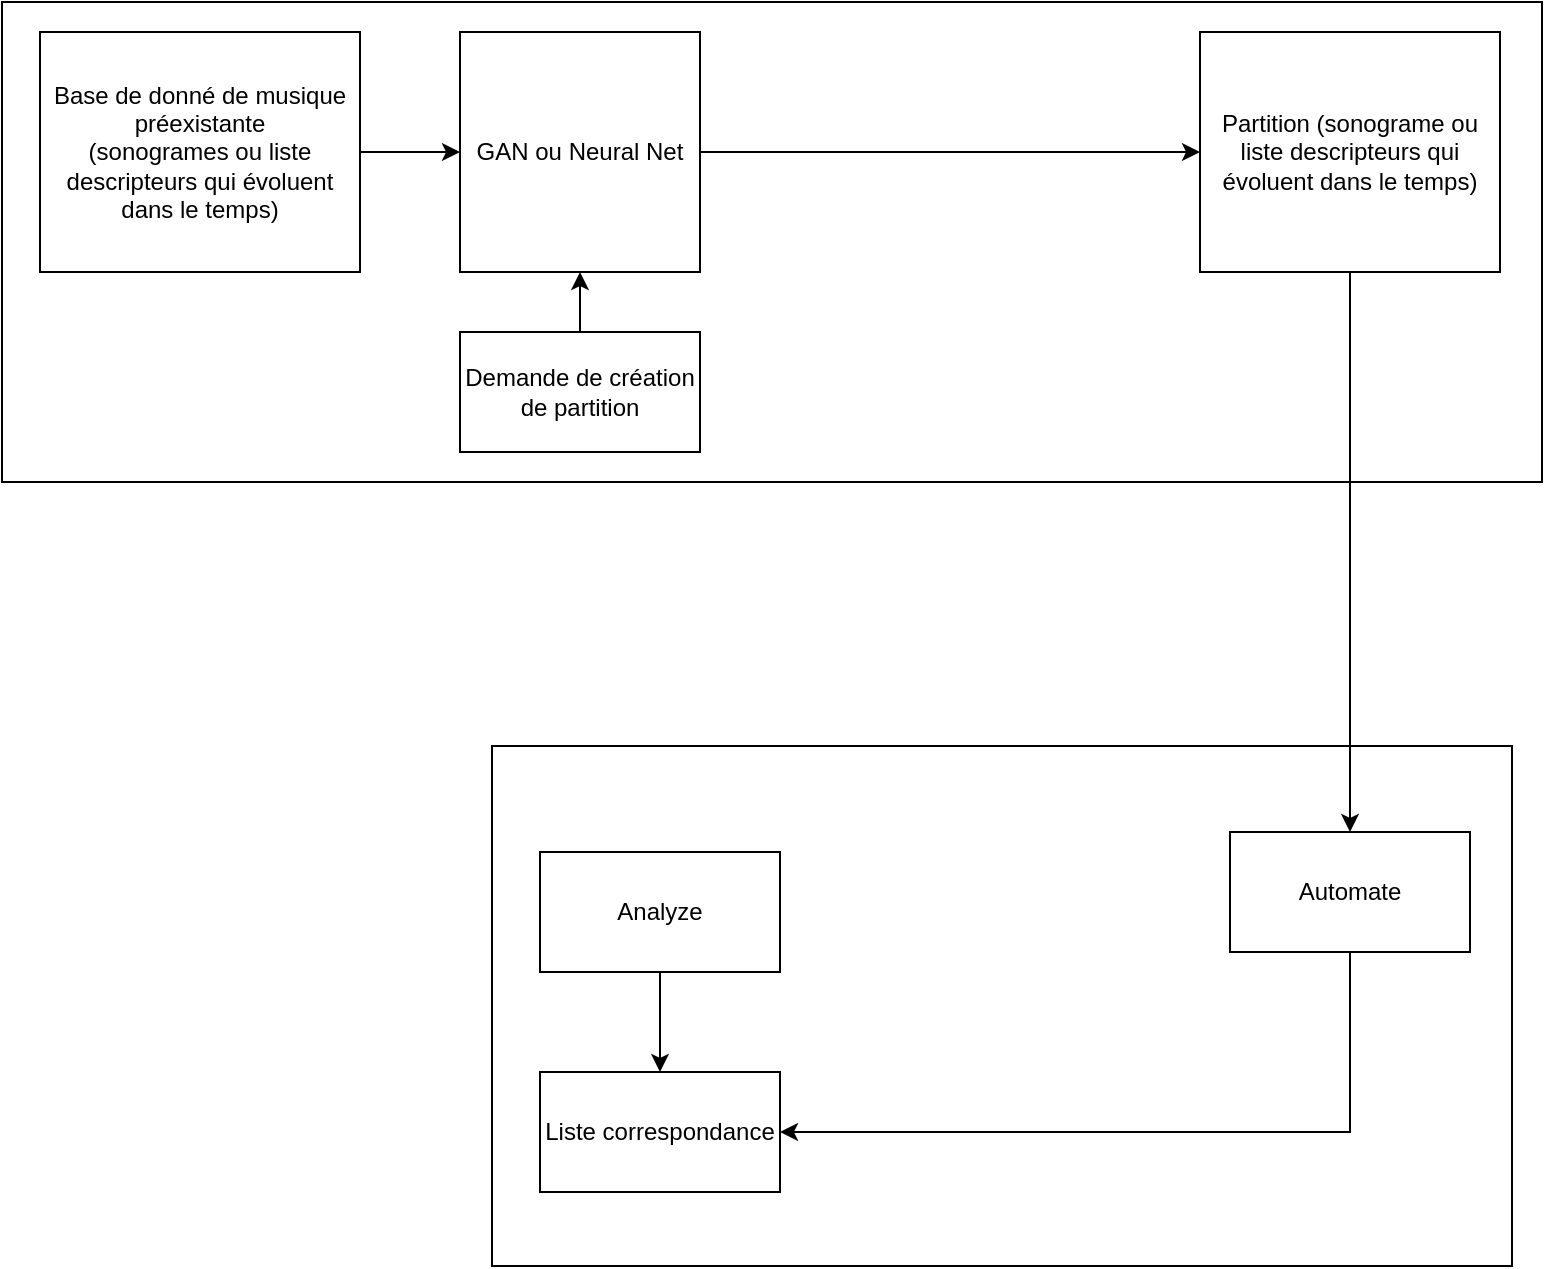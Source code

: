<mxfile version="14.2.4" type="device"><diagram id="z92DmNBCFG5DzZr2TSgK" name="Page-1"><mxGraphModel dx="931" dy="531" grid="1" gridSize="10" guides="1" tooltips="1" connect="1" arrows="1" fold="1" page="1" pageScale="1" pageWidth="850" pageHeight="1100" math="0" shadow="0"><root><mxCell id="0"/><mxCell id="1" parent="0"/><mxCell id="oqpiSV2i9LCpwzlqCTyt-16" value="" style="rounded=0;whiteSpace=wrap;html=1;" vertex="1" parent="1"><mxGeometry x="11" y="25" width="770" height="240" as="geometry"/></mxCell><mxCell id="oqpiSV2i9LCpwzlqCTyt-15" value="" style="rounded=0;whiteSpace=wrap;html=1;" vertex="1" parent="1"><mxGeometry x="256" y="397" width="510" height="260" as="geometry"/></mxCell><mxCell id="oqpiSV2i9LCpwzlqCTyt-3" style="edgeStyle=orthogonalEdgeStyle;rounded=0;orthogonalLoop=1;jettySize=auto;html=1;exitX=1;exitY=0.5;exitDx=0;exitDy=0;" edge="1" parent="1" source="oqpiSV2i9LCpwzlqCTyt-1" target="oqpiSV2i9LCpwzlqCTyt-2"><mxGeometry relative="1" as="geometry"/></mxCell><mxCell id="oqpiSV2i9LCpwzlqCTyt-1" value="Base de donné de musique préexistante&lt;br&gt;(sonogrames ou liste descripteurs qui évoluent dans le temps)" style="rounded=0;whiteSpace=wrap;html=1;" vertex="1" parent="1"><mxGeometry x="30" y="40" width="160" height="120" as="geometry"/></mxCell><mxCell id="oqpiSV2i9LCpwzlqCTyt-5" style="edgeStyle=orthogonalEdgeStyle;rounded=0;orthogonalLoop=1;jettySize=auto;html=1;exitX=1;exitY=0.5;exitDx=0;exitDy=0;entryX=0;entryY=0.5;entryDx=0;entryDy=0;" edge="1" parent="1" source="oqpiSV2i9LCpwzlqCTyt-2" target="oqpiSV2i9LCpwzlqCTyt-4"><mxGeometry relative="1" as="geometry"/></mxCell><mxCell id="oqpiSV2i9LCpwzlqCTyt-2" value="GAN ou Neural Net" style="whiteSpace=wrap;html=1;aspect=fixed;" vertex="1" parent="1"><mxGeometry x="240" y="40" width="120" height="120" as="geometry"/></mxCell><mxCell id="oqpiSV2i9LCpwzlqCTyt-10" style="edgeStyle=orthogonalEdgeStyle;rounded=0;orthogonalLoop=1;jettySize=auto;html=1;entryX=0.5;entryY=0;entryDx=0;entryDy=0;" edge="1" parent="1" source="oqpiSV2i9LCpwzlqCTyt-4" target="oqpiSV2i9LCpwzlqCTyt-8"><mxGeometry relative="1" as="geometry"/></mxCell><mxCell id="oqpiSV2i9LCpwzlqCTyt-4" value="Partition (sonograme ou liste descripteurs qui évoluent dans le temps)" style="rounded=0;whiteSpace=wrap;html=1;" vertex="1" parent="1"><mxGeometry x="610" y="40" width="150" height="120" as="geometry"/></mxCell><mxCell id="oqpiSV2i9LCpwzlqCTyt-7" style="edgeStyle=orthogonalEdgeStyle;rounded=0;orthogonalLoop=1;jettySize=auto;html=1;exitX=0.5;exitY=0;exitDx=0;exitDy=0;entryX=0.5;entryY=1;entryDx=0;entryDy=0;" edge="1" parent="1" source="oqpiSV2i9LCpwzlqCTyt-6" target="oqpiSV2i9LCpwzlqCTyt-2"><mxGeometry relative="1" as="geometry"/></mxCell><mxCell id="oqpiSV2i9LCpwzlqCTyt-6" value="Demande de création de partition" style="rounded=0;whiteSpace=wrap;html=1;" vertex="1" parent="1"><mxGeometry x="240" y="190" width="120" height="60" as="geometry"/></mxCell><mxCell id="oqpiSV2i9LCpwzlqCTyt-14" style="edgeStyle=orthogonalEdgeStyle;rounded=0;orthogonalLoop=1;jettySize=auto;html=1;entryX=1;entryY=0.5;entryDx=0;entryDy=0;exitX=0.5;exitY=1;exitDx=0;exitDy=0;" edge="1" parent="1" source="oqpiSV2i9LCpwzlqCTyt-8" target="oqpiSV2i9LCpwzlqCTyt-12"><mxGeometry relative="1" as="geometry"/></mxCell><mxCell id="oqpiSV2i9LCpwzlqCTyt-8" value="Automate" style="rounded=0;whiteSpace=wrap;html=1;" vertex="1" parent="1"><mxGeometry x="625" y="440" width="120" height="60" as="geometry"/></mxCell><mxCell id="oqpiSV2i9LCpwzlqCTyt-13" style="edgeStyle=orthogonalEdgeStyle;rounded=0;orthogonalLoop=1;jettySize=auto;html=1;exitX=0.5;exitY=1;exitDx=0;exitDy=0;entryX=0.5;entryY=0;entryDx=0;entryDy=0;" edge="1" parent="1" source="oqpiSV2i9LCpwzlqCTyt-11" target="oqpiSV2i9LCpwzlqCTyt-12"><mxGeometry relative="1" as="geometry"/></mxCell><mxCell id="oqpiSV2i9LCpwzlqCTyt-11" value="Analyze" style="rounded=0;whiteSpace=wrap;html=1;" vertex="1" parent="1"><mxGeometry x="280" y="450" width="120" height="60" as="geometry"/></mxCell><mxCell id="oqpiSV2i9LCpwzlqCTyt-12" value="Liste correspondance" style="rounded=0;whiteSpace=wrap;html=1;" vertex="1" parent="1"><mxGeometry x="280" y="560" width="120" height="60" as="geometry"/></mxCell></root></mxGraphModel></diagram></mxfile>